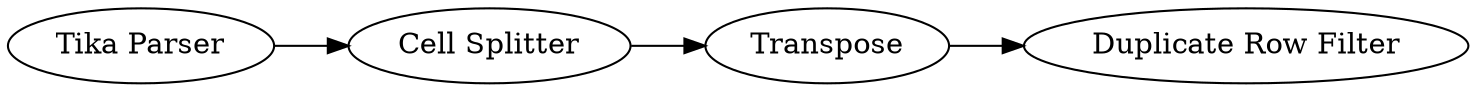 digraph {
	2 -> 3
	3 -> 4
	1 -> 2
	1 [label="Tika Parser"]
	4 [label="Duplicate Row Filter"]
	3 [label=Transpose]
	2 [label="Cell Splitter"]
	rankdir=LR
}
